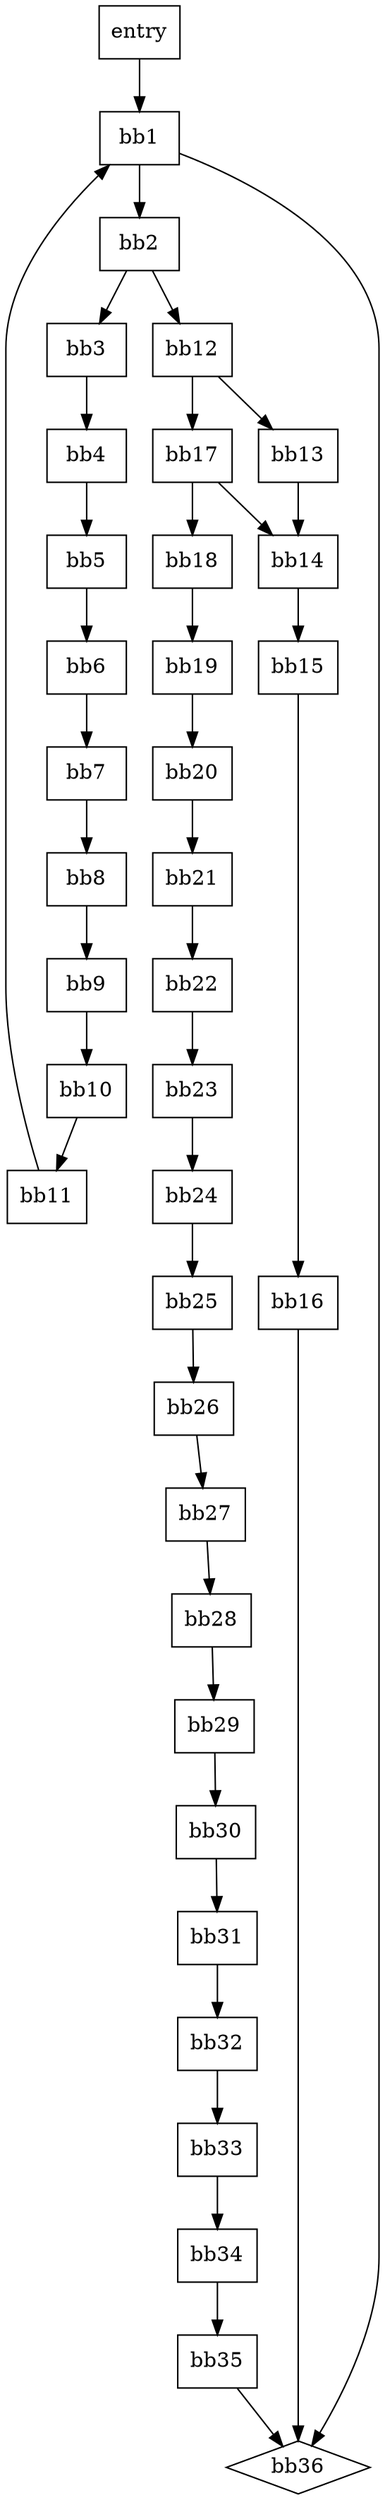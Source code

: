 digraph ControlFlowGraph {
    node [shape=rectangle];
    
    entry;
    bb1;
    bb2;
    bb3;
    bb4;
    bb5;
    bb6;
    bb7;
    bb8;
    bb9;
    bb10;
    bb11;
    bb12;
    bb13;
    bb14;
    bb15;
    bb16;
    bb17;
    bb18;
    bb19;
    bb20;
    bb21;
    bb22;
    bb23;
    bb24;
    bb25;
    bb26;
    bb27;
    bb28;
    bb29;
    bb30;
    bb31;
    bb32;
    bb33;
    bb34;
    bb35;
    bb36;
    
    entry -> bb1;
    bb1 -> bb2;
    bb1 -> bb36;
    bb2 -> bb3;
    bb2 -> bb12;
    bb3 -> bb4;
    bb4 -> bb5;
    bb5 -> bb6;
    bb6 -> bb7;
    bb7 -> bb8;
    bb8 -> bb9;
    bb9 -> bb10;
    bb10 -> bb11;
    bb11 -> bb1;
    bb12 -> bb13;
    bb12 -> bb17;
    bb13 -> bb14;
    bb14 -> bb15;
    bb15 -> bb16;
    bb16 -> bb36;
    bb17 -> bb18;
    bb17 -> bb14;
    bb18 -> bb19;
    bb19 -> bb20;
    bb20 -> bb21;
    bb21 -> bb22;
    bb22 -> bb23;
    bb23 -> bb24;
    bb24 -> bb25;
    bb25 -> bb26;
    bb26 -> bb27;
    bb27 -> bb28;
    bb28 -> bb29;
    bb29 -> bb30;
    bb30 -> bb31;
    bb31 -> bb32;
    bb32 -> bb33;
    bb33 -> bb34;
    bb34 -> bb35;
    bb35 -> bb36;
    bb36 [shape=diamond];
}